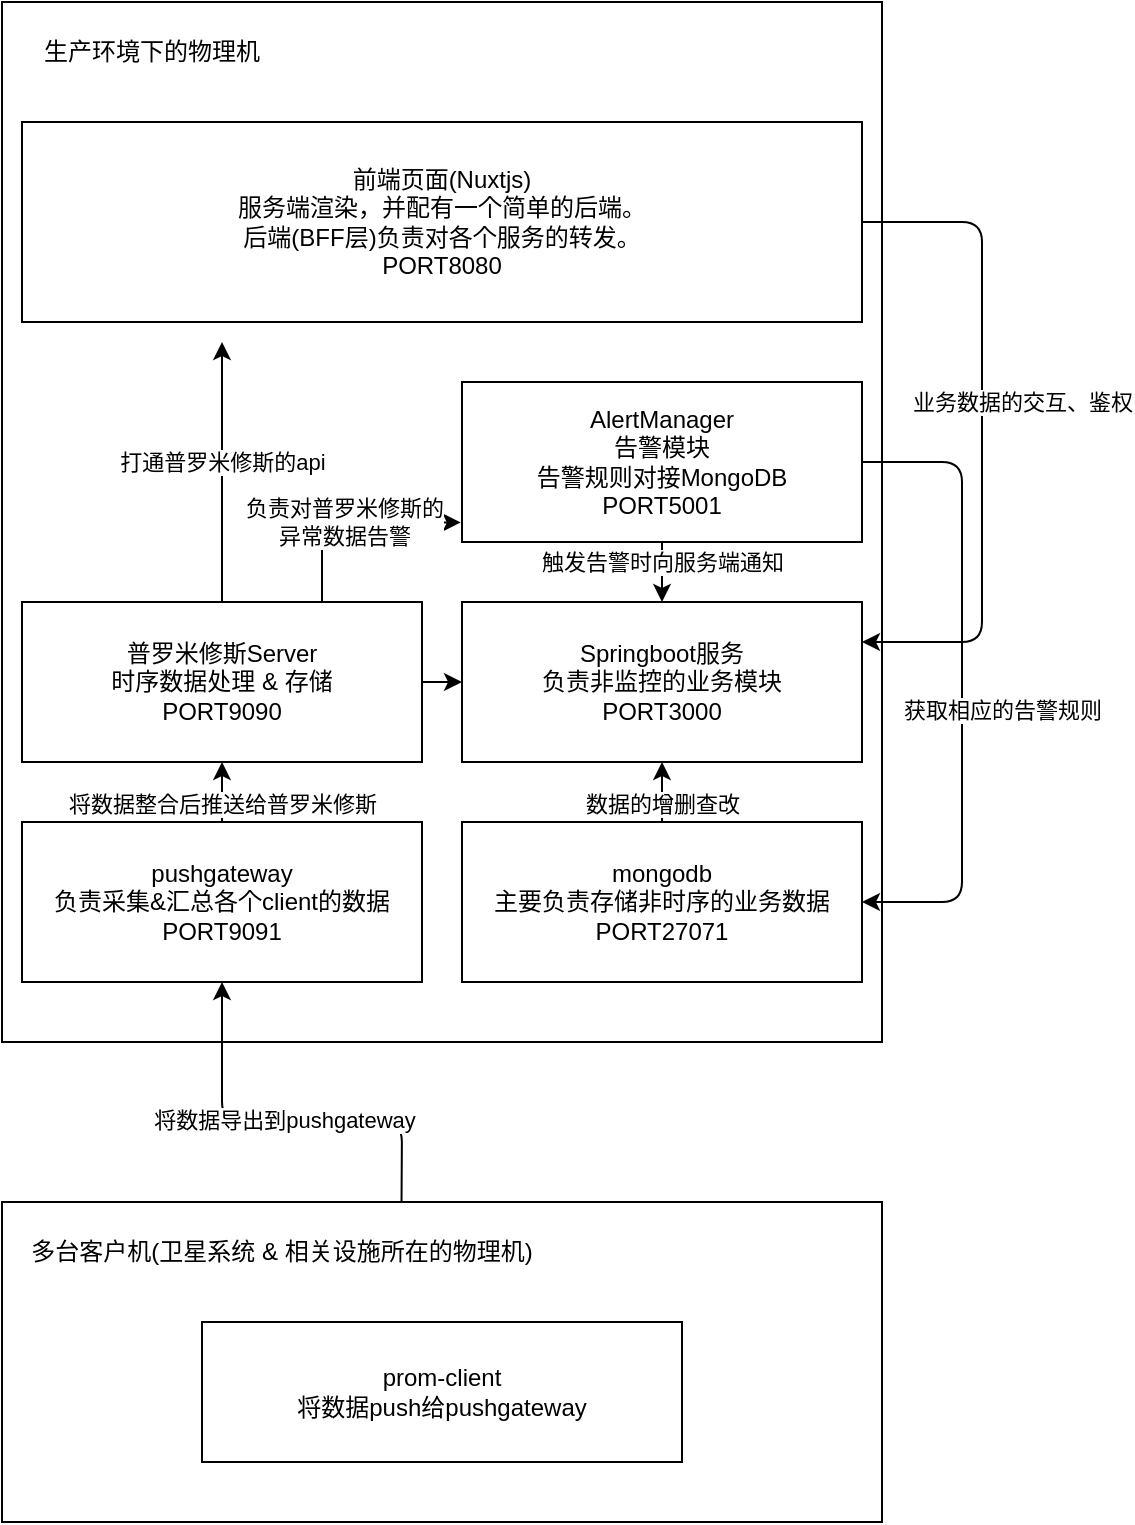 <mxfile>
    <diagram id="G5DQf_5sjYZgyjN62N7z" name="第 1 页">
        <mxGraphModel dx="1155" dy="828" grid="1" gridSize="10" guides="1" tooltips="1" connect="1" arrows="1" fold="1" page="1" pageScale="1" pageWidth="827" pageHeight="1169" background="none" math="0" shadow="0">
            <root>
                <mxCell id="0"/>
                <mxCell id="1" parent="0"/>
                <mxCell id="10" value="" style="rounded=0;whiteSpace=wrap;html=1;" parent="1" vertex="1">
                    <mxGeometry x="120" y="960" width="440" height="160" as="geometry"/>
                </mxCell>
                <mxCell id="6" value="" style="rounded=0;whiteSpace=wrap;html=1;imageAspect=1;" parent="1" vertex="1">
                    <mxGeometry x="120" y="360" width="440" height="520" as="geometry"/>
                </mxCell>
                <mxCell id="54" style="edgeStyle=none;html=1;exitX=0.5;exitY=0;exitDx=0;exitDy=0;" edge="1" parent="1" source="2">
                    <mxGeometry relative="1" as="geometry">
                        <mxPoint x="228" y="650" as="sourcePoint"/>
                        <mxPoint x="230" y="530" as="targetPoint"/>
                    </mxGeometry>
                </mxCell>
                <mxCell id="55" value="打通普罗米修斯的api" style="edgeLabel;html=1;align=center;verticalAlign=middle;resizable=0;points=[];" vertex="1" connectable="0" parent="54">
                    <mxGeometry x="-0.271" y="-1" relative="1" as="geometry">
                        <mxPoint x="-1" y="-23" as="offset"/>
                    </mxGeometry>
                </mxCell>
                <mxCell id="59" value="" style="edgeStyle=none;html=1;" edge="1" parent="1" source="2" target="16">
                    <mxGeometry relative="1" as="geometry"/>
                </mxCell>
                <mxCell id="60" style="edgeStyle=none;html=1;exitX=0.75;exitY=0;exitDx=0;exitDy=0;entryX=-0.003;entryY=0.878;entryDx=0;entryDy=0;entryPerimeter=0;" edge="1" parent="1" source="2" target="23">
                    <mxGeometry relative="1" as="geometry">
                        <Array as="points">
                            <mxPoint x="280" y="620"/>
                        </Array>
                    </mxGeometry>
                </mxCell>
                <mxCell id="62" value="负责对普罗米修斯的&lt;br&gt;异常数据告警" style="edgeLabel;html=1;align=center;verticalAlign=middle;resizable=0;points=[];" vertex="1" connectable="0" parent="60">
                    <mxGeometry x="-0.003" y="-3" relative="1" as="geometry">
                        <mxPoint x="-4" y="-3" as="offset"/>
                    </mxGeometry>
                </mxCell>
                <mxCell id="2" value="普罗米修斯Server&lt;br&gt;时序数据处理 &amp;amp; 存储&lt;br&gt;PORT9090" style="rounded=0;whiteSpace=wrap;html=1;" parent="1" vertex="1">
                    <mxGeometry x="130" y="660" width="200" height="80" as="geometry"/>
                </mxCell>
                <mxCell id="14" value="" style="edgeStyle=none;html=1;" parent="1" source="4" target="2" edge="1">
                    <mxGeometry relative="1" as="geometry"/>
                </mxCell>
                <mxCell id="36" value="将数据整合后推送给普罗米修斯" style="edgeLabel;html=1;align=center;verticalAlign=middle;resizable=0;points=[];" parent="14" vertex="1" connectable="0">
                    <mxGeometry x="-0.435" y="1" relative="1" as="geometry">
                        <mxPoint x="1" y="-1" as="offset"/>
                    </mxGeometry>
                </mxCell>
                <mxCell id="4" value="pushgateway&lt;br&gt;负责采集&amp;amp;汇总各个client的数据&lt;br&gt;PORT9091" style="rounded=0;whiteSpace=wrap;html=1;" parent="1" vertex="1">
                    <mxGeometry x="130" y="770" width="200" height="80" as="geometry"/>
                </mxCell>
                <mxCell id="5" value="prom-client&lt;br&gt;将数据push给pushgateway" style="rounded=0;whiteSpace=wrap;html=1;" parent="1" vertex="1">
                    <mxGeometry x="220" y="1020" width="240" height="70" as="geometry"/>
                </mxCell>
                <mxCell id="9" value="生产环境下的物理机" style="text;html=1;strokeColor=none;fillColor=none;align=center;verticalAlign=middle;whiteSpace=wrap;rounded=0;" parent="1" vertex="1">
                    <mxGeometry x="130" y="370" width="130" height="30" as="geometry"/>
                </mxCell>
                <mxCell id="11" value="多台客户机(卫星系统 &amp;amp; 相关设施所在的物理机)" style="text;html=1;strokeColor=none;fillColor=none;align=center;verticalAlign=middle;whiteSpace=wrap;rounded=0;" parent="1" vertex="1">
                    <mxGeometry x="130" y="970" width="260" height="30" as="geometry"/>
                </mxCell>
                <mxCell id="16" value="Springboot服务&lt;br&gt;负责非监控的业务模块&lt;br&gt;PORT3000" style="rounded=0;whiteSpace=wrap;html=1;" parent="1" vertex="1">
                    <mxGeometry x="350" y="660" width="200" height="80" as="geometry"/>
                </mxCell>
                <mxCell id="19" value="" style="endArrow=classic;html=1;exitX=0.454;exitY=0.002;exitDx=0;exitDy=0;entryX=0.5;entryY=1;entryDx=0;entryDy=0;exitPerimeter=0;" parent="1" source="10" target="4" edge="1">
                    <mxGeometry width="50" height="50" relative="1" as="geometry">
                        <mxPoint x="500" y="930" as="sourcePoint"/>
                        <mxPoint x="200" y="900" as="targetPoint"/>
                        <Array as="points">
                            <mxPoint x="320" y="920"/>
                            <mxPoint x="230" y="920"/>
                        </Array>
                    </mxGeometry>
                </mxCell>
                <mxCell id="20" value="将数据导出到pushgateway" style="edgeLabel;html=1;align=center;verticalAlign=middle;resizable=0;points=[];" parent="19" vertex="1" connectable="0">
                    <mxGeometry x="0.147" y="-1" relative="1" as="geometry">
                        <mxPoint x="15" as="offset"/>
                    </mxGeometry>
                </mxCell>
                <mxCell id="22" value="" style="edgeStyle=none;html=1;" parent="1" source="21" target="16" edge="1">
                    <mxGeometry relative="1" as="geometry"/>
                </mxCell>
                <mxCell id="35" value="数据的增删查改" style="edgeLabel;html=1;align=center;verticalAlign=middle;resizable=0;points=[];" parent="22" vertex="1" connectable="0">
                    <mxGeometry x="-0.569" relative="1" as="geometry">
                        <mxPoint y="-3" as="offset"/>
                    </mxGeometry>
                </mxCell>
                <mxCell id="21" value="mongodb&lt;br&gt;主要负责存储非时序的业务数据&lt;br&gt;PORT27071" style="rounded=0;whiteSpace=wrap;html=1;" parent="1" vertex="1">
                    <mxGeometry x="350" y="770" width="200" height="80" as="geometry"/>
                </mxCell>
                <mxCell id="27" style="edgeStyle=none;html=1;" parent="1" source="23" target="21" edge="1">
                    <mxGeometry relative="1" as="geometry">
                        <mxPoint x="600" y="870" as="targetPoint"/>
                        <Array as="points">
                            <mxPoint x="600" y="590"/>
                            <mxPoint x="600" y="810"/>
                        </Array>
                    </mxGeometry>
                </mxCell>
                <mxCell id="28" value="获取相应的告警规则" style="edgeLabel;html=1;align=center;verticalAlign=middle;resizable=0;points=[];" parent="27" vertex="1" connectable="0">
                    <mxGeometry x="0.083" y="2" relative="1" as="geometry">
                        <mxPoint x="18" as="offset"/>
                    </mxGeometry>
                </mxCell>
                <mxCell id="33" value="" style="edgeStyle=none;html=1;exitX=0.5;exitY=1;exitDx=0;exitDy=0;" parent="1" source="23" target="16" edge="1">
                    <mxGeometry relative="1" as="geometry">
                        <mxPoint x="450" y="640" as="sourcePoint"/>
                    </mxGeometry>
                </mxCell>
                <mxCell id="34" value="触发告警时向服务端通知" style="edgeLabel;html=1;align=center;verticalAlign=middle;resizable=0;points=[];" parent="33" vertex="1" connectable="0">
                    <mxGeometry x="0.207" relative="1" as="geometry">
                        <mxPoint y="-8" as="offset"/>
                    </mxGeometry>
                </mxCell>
                <mxCell id="23" value="AlertManager&lt;br&gt;告警模块&lt;br&gt;告警规则对接MongoDB&lt;br&gt;PORT5001" style="rounded=0;whiteSpace=wrap;html=1;" parent="1" vertex="1">
                    <mxGeometry x="350" y="550" width="200" height="80" as="geometry"/>
                </mxCell>
                <mxCell id="57" style="edgeStyle=none;html=1;entryX=1;entryY=0.25;entryDx=0;entryDy=0;" edge="1" parent="1" source="26" target="16">
                    <mxGeometry relative="1" as="geometry">
                        <mxPoint x="610" y="700" as="targetPoint"/>
                        <Array as="points">
                            <mxPoint x="610" y="470"/>
                            <mxPoint x="610" y="680"/>
                        </Array>
                    </mxGeometry>
                </mxCell>
                <mxCell id="58" value="业务数据的交互、鉴权" style="edgeLabel;html=1;align=center;verticalAlign=middle;resizable=0;points=[];" vertex="1" connectable="0" parent="57">
                    <mxGeometry x="-0.164" y="2" relative="1" as="geometry">
                        <mxPoint x="18" y="12" as="offset"/>
                    </mxGeometry>
                </mxCell>
                <mxCell id="26" value="前端页面(Nuxtjs)&lt;br&gt;服务端渲染，并配有一个简单的后端。&lt;br&gt;后端(BFF层)负责对各个服务的转发。&lt;br&gt;PORT8080" style="rounded=0;whiteSpace=wrap;html=1;" parent="1" vertex="1">
                    <mxGeometry x="130" y="420" width="420" height="100" as="geometry"/>
                </mxCell>
            </root>
        </mxGraphModel>
    </diagram>
</mxfile>